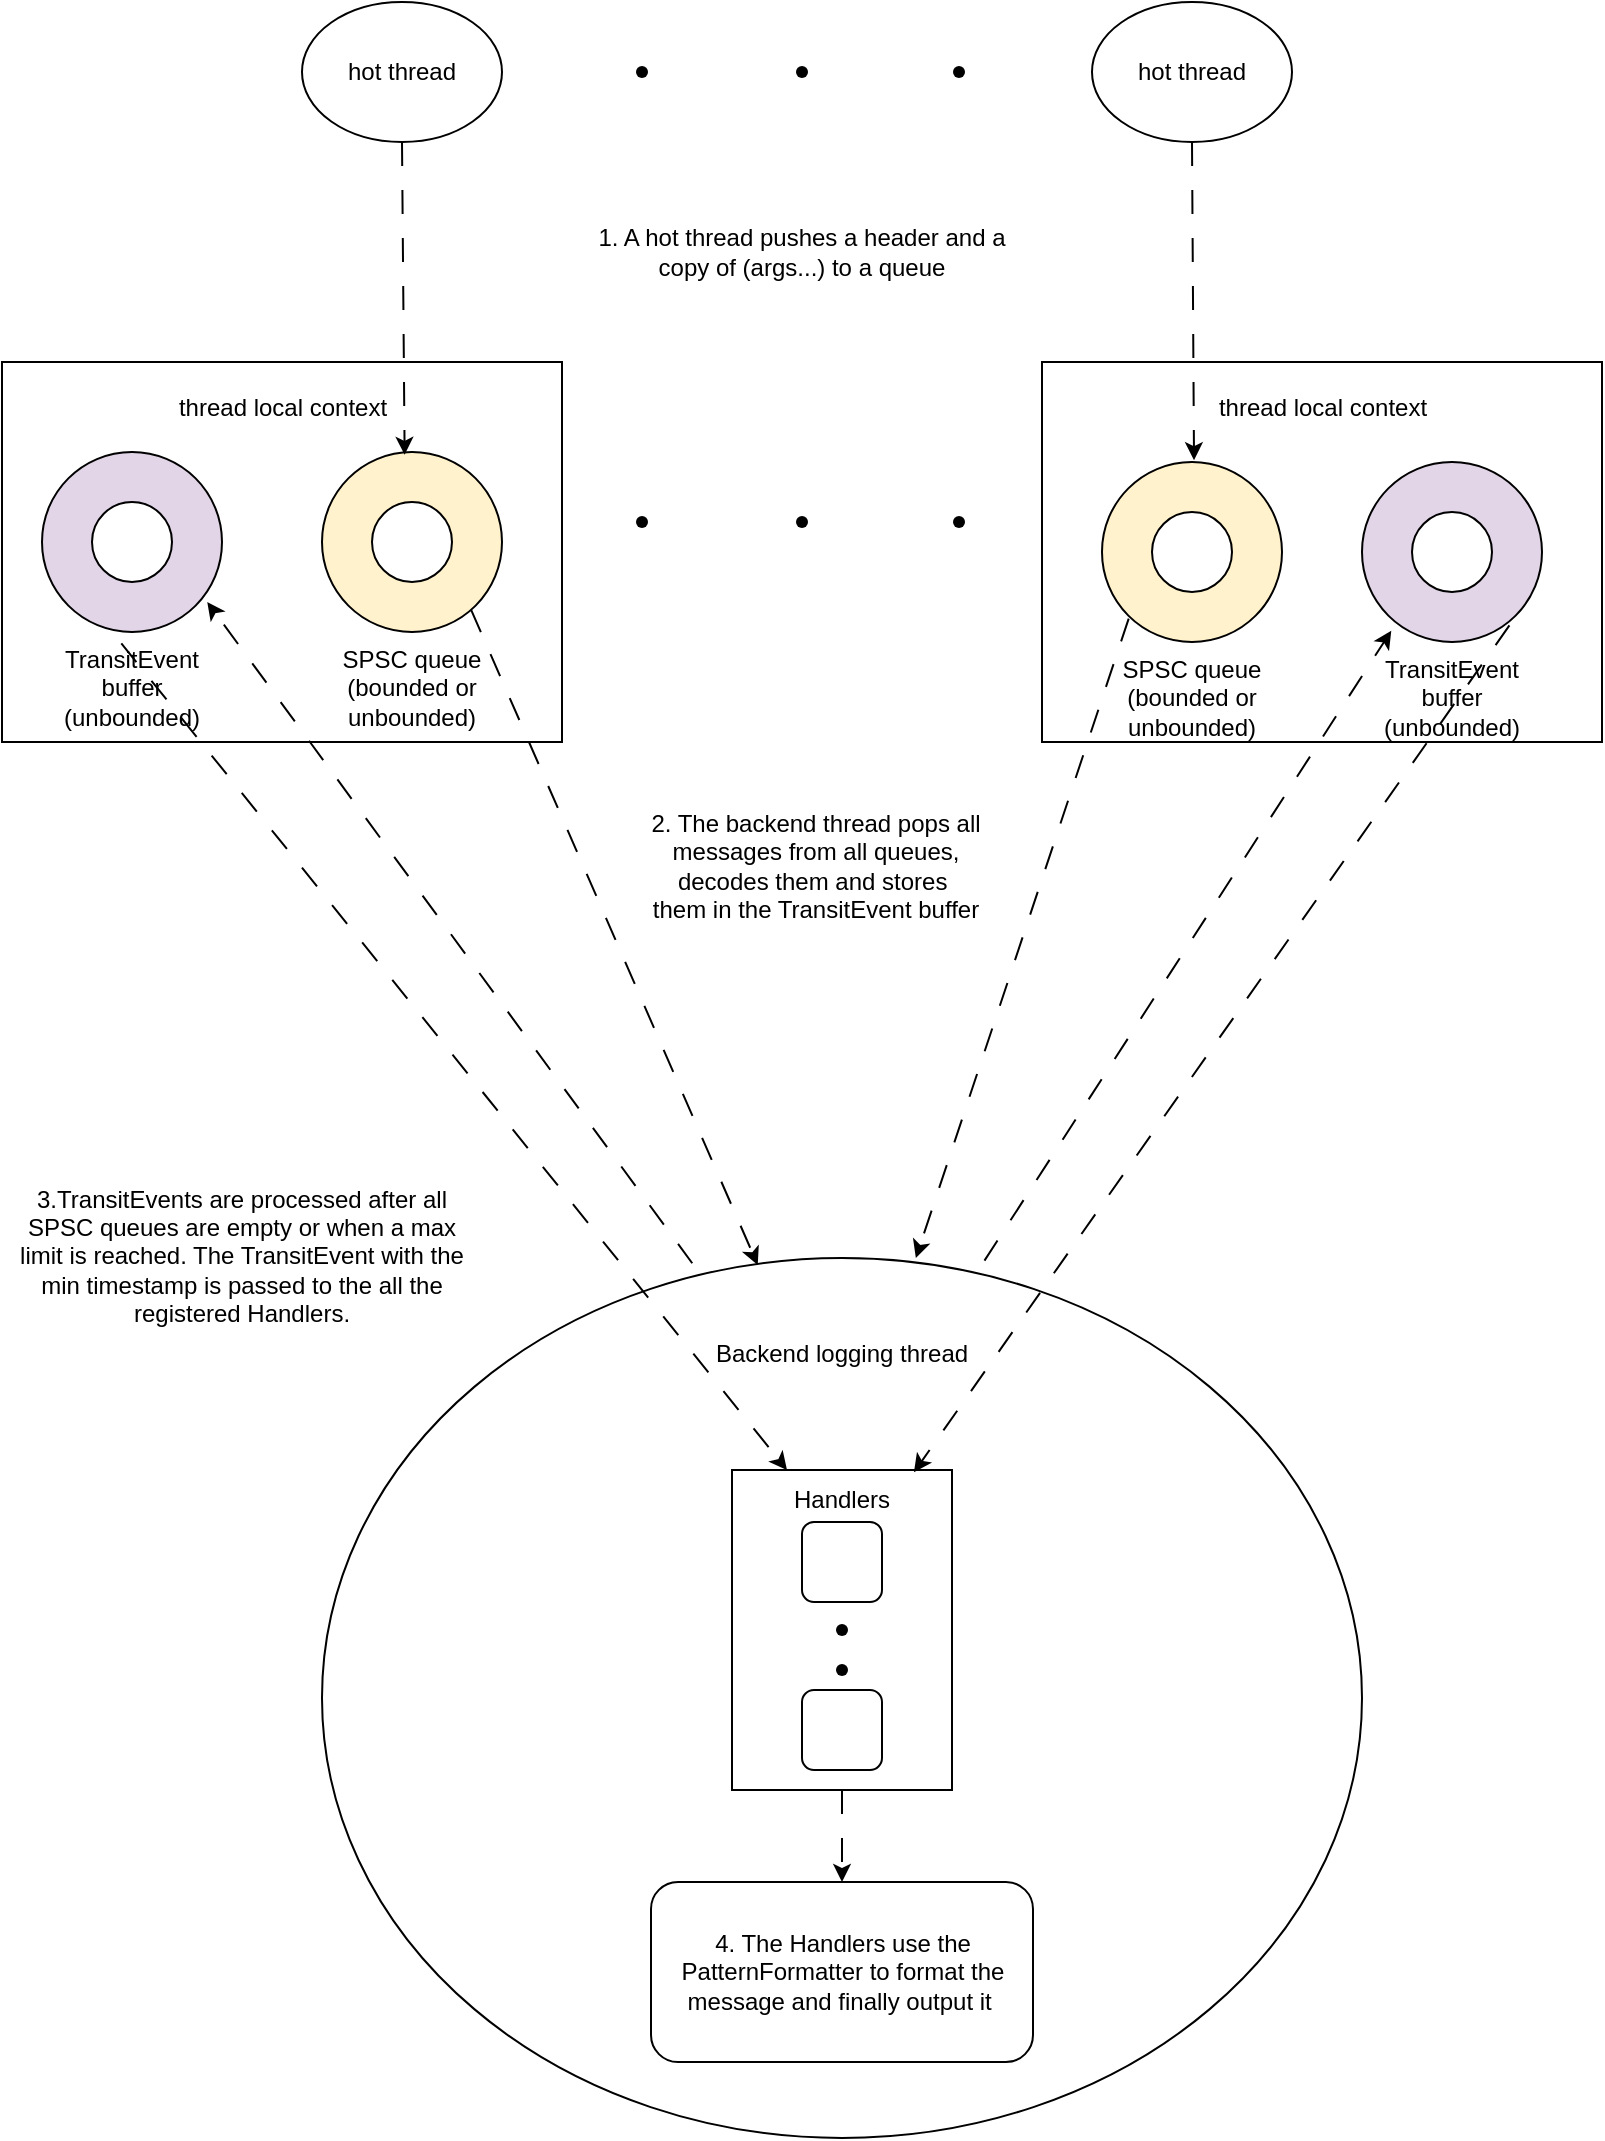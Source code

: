<mxfile version="20.8.13" type="github">
  <diagram name="Page-1" id="kLzpoFuRwS6fnHKDuZMH">
    <mxGraphModel dx="2963" dy="1640" grid="1" gridSize="12" guides="1" tooltips="1" connect="1" arrows="1" fold="1" page="1" pageScale="1" pageWidth="1000" pageHeight="1200" math="0" shadow="0">
      <root>
        <mxCell id="0" />
        <mxCell id="1" parent="0" />
        <mxCell id="BmINEKKr7EmUC2mtGokD-1" value="hot thread" style="ellipse;whiteSpace=wrap;html=1;" parent="1" vertex="1">
          <mxGeometry x="258" y="66" width="100" height="70" as="geometry" />
        </mxCell>
        <mxCell id="BmINEKKr7EmUC2mtGokD-2" value="hot thread" style="ellipse;whiteSpace=wrap;html=1;" parent="1" vertex="1">
          <mxGeometry x="653" y="66" width="100" height="70" as="geometry" />
        </mxCell>
        <mxCell id="BmINEKKr7EmUC2mtGokD-5" value="" style="shape=waypoint;sketch=0;fillStyle=solid;size=6;pointerEvents=1;points=[];fillColor=none;resizable=0;rotatable=0;perimeter=centerPerimeter;snapToPoint=1;" parent="1" vertex="1">
          <mxGeometry x="498" y="91" width="20" height="20" as="geometry" />
        </mxCell>
        <mxCell id="BmINEKKr7EmUC2mtGokD-6" value="" style="shape=waypoint;sketch=0;fillStyle=solid;size=6;pointerEvents=1;points=[];fillColor=none;resizable=0;rotatable=0;perimeter=centerPerimeter;snapToPoint=1;" parent="1" vertex="1">
          <mxGeometry x="576.5" y="91" width="20" height="20" as="geometry" />
        </mxCell>
        <mxCell id="BmINEKKr7EmUC2mtGokD-7" value="" style="shape=waypoint;sketch=0;fillStyle=solid;size=6;pointerEvents=1;points=[];fillColor=none;resizable=0;rotatable=0;perimeter=centerPerimeter;snapToPoint=1;" parent="1" vertex="1">
          <mxGeometry x="418" y="91" width="20" height="20" as="geometry" />
        </mxCell>
        <mxCell id="BmINEKKr7EmUC2mtGokD-10" value="thread local context&lt;br&gt;&lt;br&gt;&lt;br&gt;&lt;br&gt;&lt;br&gt;&lt;br&gt;&lt;br&gt;&lt;br&gt;&lt;br&gt;&lt;br&gt;&lt;br&gt;" style="verticalLabelPosition=middle;verticalAlign=middle;html=1;shape=mxgraph.basic.rect;fillColor2=none;strokeWidth=1;size=26.67;indent=5;labelPosition=center;align=center;" parent="1" vertex="1">
          <mxGeometry x="108" y="246" width="280" height="190" as="geometry" />
        </mxCell>
        <mxCell id="BmINEKKr7EmUC2mtGokD-14" value="SPSC queue&lt;br&gt;(bounded or unbounded)" style="verticalLabelPosition=bottom;verticalAlign=top;html=1;shape=mxgraph.basic.donut;dx=25;fillColor=#fff2cc;strokeColor=#000000;container=0;perimeterSpacing=1;labelPosition=center;align=center;whiteSpace=wrap;" parent="1" vertex="1">
          <mxGeometry x="268" y="291" width="90" height="90" as="geometry" />
        </mxCell>
        <mxCell id="BmINEKKr7EmUC2mtGokD-15" value="" style="endArrow=classic;html=1;rounded=0;exitX=0.5;exitY=1;exitDx=0;exitDy=0;dashed=1;dashPattern=12 12;labelPosition=left;verticalLabelPosition=top;align=right;verticalAlign=bottom;entryX=0.46;entryY=0.026;entryDx=0;entryDy=0;entryPerimeter=0;" parent="1" source="BmINEKKr7EmUC2mtGokD-1" target="BmINEKKr7EmUC2mtGokD-14" edge="1">
          <mxGeometry width="50" height="50" relative="1" as="geometry">
            <mxPoint x="458" y="306" as="sourcePoint" />
            <mxPoint x="478" y="266" as="targetPoint" />
          </mxGeometry>
        </mxCell>
        <mxCell id="BmINEKKr7EmUC2mtGokD-16" value="TransitEvent buffer (unbounded)" style="verticalLabelPosition=bottom;verticalAlign=top;html=1;shape=mxgraph.basic.donut;dx=25;fillColor=#e1d5e7;strokeColor=#000000;container=0;shadow=0;perimeterSpacing=1;whiteSpace=wrap;" parent="1" vertex="1">
          <mxGeometry x="128" y="291" width="90" height="90" as="geometry" />
        </mxCell>
        <mxCell id="BmINEKKr7EmUC2mtGokD-19" value="1. A hot thread pushes a header and a copy of (args...) to a queue" style="text;html=1;strokeColor=none;fillColor=none;align=center;verticalAlign=middle;whiteSpace=wrap;rounded=0;" parent="1" vertex="1">
          <mxGeometry x="403" y="176" width="210" height="30" as="geometry" />
        </mxCell>
        <mxCell id="BmINEKKr7EmUC2mtGokD-20" value="Backend logging thread&lt;br&gt;&lt;br&gt;&lt;br&gt;&lt;br&gt;&lt;br&gt;&lt;br&gt;&lt;br&gt;&lt;br&gt;&lt;br&gt;&lt;br&gt;&lt;br&gt;&lt;br&gt;&lt;br&gt;&lt;br&gt;&lt;br&gt;&lt;br&gt;&lt;br&gt;&lt;br&gt;&lt;br&gt;&lt;br&gt;&lt;br&gt;&lt;br&gt;&lt;br&gt;&lt;br&gt;&lt;br&gt;" style="ellipse;whiteSpace=wrap;html=1;shadow=0;sketch=0;strokeColor=#000000;" parent="1" vertex="1">
          <mxGeometry x="268" y="694" width="520" height="440" as="geometry" />
        </mxCell>
        <mxCell id="BmINEKKr7EmUC2mtGokD-24" value="thread local context&lt;br&gt;&lt;br&gt;&lt;br&gt;&lt;br&gt;&lt;br&gt;&lt;br&gt;&lt;br&gt;&lt;br&gt;&lt;br&gt;&lt;br&gt;&lt;br&gt;" style="verticalLabelPosition=middle;verticalAlign=middle;html=1;shape=mxgraph.basic.rect;fillColor2=none;strokeWidth=1;size=26.67;indent=5;labelPosition=center;align=center;" parent="1" vertex="1">
          <mxGeometry x="628" y="246" width="280" height="190" as="geometry" />
        </mxCell>
        <mxCell id="BmINEKKr7EmUC2mtGokD-25" value="SPSC queue&lt;br&gt;(bounded or unbounded)" style="verticalLabelPosition=bottom;verticalAlign=top;html=1;shape=mxgraph.basic.donut;dx=25;fillColor=#fff2cc;strokeColor=#000000;container=0;perimeterSpacing=1;labelPosition=center;align=center;whiteSpace=wrap;" parent="1" vertex="1">
          <mxGeometry x="658" y="296" width="90" height="90" as="geometry" />
        </mxCell>
        <mxCell id="BmINEKKr7EmUC2mtGokD-26" value="TransitEvent buffer (unbounded)" style="verticalLabelPosition=bottom;verticalAlign=top;html=1;shape=mxgraph.basic.donut;dx=25;fillColor=#e1d5e7;strokeColor=#000000;container=0;shadow=0;perimeterSpacing=1;whiteSpace=wrap;" parent="1" vertex="1">
          <mxGeometry x="788" y="296" width="90" height="90" as="geometry" />
        </mxCell>
        <mxCell id="BmINEKKr7EmUC2mtGokD-27" value="" style="endArrow=classic;html=1;rounded=0;exitX=0.5;exitY=1;exitDx=0;exitDy=0;dashed=1;dashPattern=12 12;labelPosition=left;verticalLabelPosition=top;align=right;verticalAlign=bottom;entryX=0.511;entryY=0.001;entryDx=0;entryDy=0;entryPerimeter=0;" parent="1" source="BmINEKKr7EmUC2mtGokD-2" target="BmINEKKr7EmUC2mtGokD-25" edge="1">
          <mxGeometry width="50" height="50" relative="1" as="geometry">
            <mxPoint x="388" y="171" as="sourcePoint" />
            <mxPoint x="340.086" y="300" as="targetPoint" />
          </mxGeometry>
        </mxCell>
        <mxCell id="BmINEKKr7EmUC2mtGokD-29" value="" style="shape=waypoint;sketch=0;fillStyle=solid;size=6;pointerEvents=1;points=[];fillColor=none;resizable=0;rotatable=0;perimeter=centerPerimeter;snapToPoint=1;" parent="1" vertex="1">
          <mxGeometry x="498" y="316" width="20" height="20" as="geometry" />
        </mxCell>
        <mxCell id="BmINEKKr7EmUC2mtGokD-31" value="" style="shape=waypoint;sketch=0;fillStyle=solid;size=6;pointerEvents=1;points=[];fillColor=none;resizable=0;rotatable=0;perimeter=centerPerimeter;snapToPoint=1;" parent="1" vertex="1">
          <mxGeometry x="576.5" y="316" width="20" height="20" as="geometry" />
        </mxCell>
        <mxCell id="BmINEKKr7EmUC2mtGokD-32" value="" style="shape=waypoint;sketch=0;fillStyle=solid;size=6;pointerEvents=1;points=[];fillColor=none;resizable=0;rotatable=0;perimeter=centerPerimeter;snapToPoint=1;" parent="1" vertex="1">
          <mxGeometry x="418" y="316" width="20" height="20" as="geometry" />
        </mxCell>
        <mxCell id="BmINEKKr7EmUC2mtGokD-34" value="2. The backend thread pops all messages from all queues, decodes them and stores&amp;nbsp;&lt;br&gt;them in the TransitEvent buffer" style="text;html=1;strokeColor=none;fillColor=none;align=center;verticalAlign=middle;whiteSpace=wrap;rounded=0;" parent="1" vertex="1">
          <mxGeometry x="418" y="456" width="194" height="84" as="geometry" />
        </mxCell>
        <mxCell id="BmINEKKr7EmUC2mtGokD-61" value="" style="rounded=0;whiteSpace=wrap;html=1;shadow=0;sketch=0;strokeColor=#000000;" parent="1" vertex="1">
          <mxGeometry x="473" y="800" width="110" height="160" as="geometry" />
        </mxCell>
        <mxCell id="BmINEKKr7EmUC2mtGokD-43" value="3.TransitEvents are processed after all SPSC queues are empty or when a max limit is reached. The TransitEvent with the min timestamp is passed to the all the registered Handlers." style="text;html=1;strokeColor=none;fillColor=none;align=center;verticalAlign=middle;whiteSpace=wrap;rounded=0;" parent="1" vertex="1">
          <mxGeometry x="108" y="648" width="240" height="90" as="geometry" />
        </mxCell>
        <mxCell id="BmINEKKr7EmUC2mtGokD-46" value="" style="rounded=1;whiteSpace=wrap;html=1;shadow=0;sketch=0;strokeColor=#000000;" parent="1" vertex="1">
          <mxGeometry x="508" y="910" width="40" height="40" as="geometry" />
        </mxCell>
        <mxCell id="BmINEKKr7EmUC2mtGokD-45" value="" style="rounded=1;whiteSpace=wrap;html=1;shadow=0;sketch=0;strokeColor=#000000;" parent="1" vertex="1">
          <mxGeometry x="508" y="826" width="40" height="40" as="geometry" />
        </mxCell>
        <mxCell id="BmINEKKr7EmUC2mtGokD-48" value="" style="shape=waypoint;sketch=0;fillStyle=solid;size=6;pointerEvents=1;points=[];fillColor=none;resizable=0;rotatable=0;perimeter=centerPerimeter;snapToPoint=1;" parent="1" vertex="1">
          <mxGeometry x="518" y="870" width="20" height="20" as="geometry" />
        </mxCell>
        <mxCell id="BmINEKKr7EmUC2mtGokD-49" value="" style="shape=waypoint;sketch=0;fillStyle=solid;size=6;pointerEvents=1;points=[];fillColor=none;resizable=0;rotatable=0;perimeter=centerPerimeter;snapToPoint=1;" parent="1" vertex="1">
          <mxGeometry x="518" y="890" width="20" height="20" as="geometry" />
        </mxCell>
        <mxCell id="BmINEKKr7EmUC2mtGokD-52" value="Handlers" style="text;html=1;strokeColor=none;fillColor=none;align=center;verticalAlign=middle;whiteSpace=wrap;rounded=0;" parent="1" vertex="1">
          <mxGeometry x="498" y="800" width="60" height="30" as="geometry" />
        </mxCell>
        <mxCell id="BmINEKKr7EmUC2mtGokD-53" value="" style="endArrow=classic;html=1;rounded=0;dashed=1;dashPattern=12 12;strokeColor=default;exitX=0.822;exitY=0.87;exitDx=0;exitDy=0;exitPerimeter=0;entryX=0.419;entryY=0.008;entryDx=0;entryDy=0;entryPerimeter=0;" parent="1" source="BmINEKKr7EmUC2mtGokD-14" target="BmINEKKr7EmUC2mtGokD-20" edge="1">
          <mxGeometry width="50" height="50" relative="1" as="geometry">
            <mxPoint x="458" y="516" as="sourcePoint" />
            <mxPoint x="538" y="666" as="targetPoint" />
          </mxGeometry>
        </mxCell>
        <mxCell id="BmINEKKr7EmUC2mtGokD-54" value="" style="endArrow=classic;html=1;rounded=0;dashed=1;dashPattern=12 12;strokeColor=default;exitX=0.156;exitY=0.862;exitDx=0;exitDy=0;exitPerimeter=0;entryX=0.571;entryY=0;entryDx=0;entryDy=0;entryPerimeter=0;" parent="1" source="BmINEKKr7EmUC2mtGokD-25" target="BmINEKKr7EmUC2mtGokD-20" edge="1">
          <mxGeometry width="50" height="50" relative="1" as="geometry">
            <mxPoint x="321.988" y="392" as="sourcePoint" />
            <mxPoint x="598" y="666" as="targetPoint" />
          </mxGeometry>
        </mxCell>
        <mxCell id="BmINEKKr7EmUC2mtGokD-56" value="" style="endArrow=classic;html=1;rounded=0;dashed=1;dashPattern=12 12;strokeColor=default;entryX=0.909;entryY=0.826;entryDx=0;entryDy=0;entryPerimeter=0;exitX=0.356;exitY=0.006;exitDx=0;exitDy=0;exitPerimeter=0;" parent="1" source="BmINEKKr7EmUC2mtGokD-20" target="BmINEKKr7EmUC2mtGokD-16" edge="1">
          <mxGeometry width="50" height="50" relative="1" as="geometry">
            <mxPoint x="518" y="666" as="sourcePoint" />
            <mxPoint x="508" y="466" as="targetPoint" />
          </mxGeometry>
        </mxCell>
        <mxCell id="BmINEKKr7EmUC2mtGokD-57" value="" style="endArrow=classic;html=1;rounded=0;dashed=1;dashPattern=12 12;strokeColor=default;entryX=0.17;entryY=0.928;entryDx=0;entryDy=0;entryPerimeter=0;exitX=0.637;exitY=0.003;exitDx=0;exitDy=0;exitPerimeter=0;" parent="1" source="BmINEKKr7EmUC2mtGokD-20" target="BmINEKKr7EmUC2mtGokD-26" edge="1">
          <mxGeometry width="50" height="50" relative="1" as="geometry">
            <mxPoint x="568" y="656" as="sourcePoint" />
            <mxPoint x="220.628" y="375.992" as="targetPoint" />
          </mxGeometry>
        </mxCell>
        <mxCell id="BmINEKKr7EmUC2mtGokD-58" value="" style="endArrow=classic;html=1;rounded=0;dashed=1;dashPattern=12 12;strokeColor=default;exitX=0.442;exitY=1.051;exitDx=0;exitDy=0;exitPerimeter=0;entryX=0.25;entryY=0;entryDx=0;entryDy=0;" parent="1" source="BmINEKKr7EmUC2mtGokD-16" target="BmINEKKr7EmUC2mtGokD-61" edge="1">
          <mxGeometry width="50" height="50" relative="1" as="geometry">
            <mxPoint x="352.624" y="380.04" as="sourcePoint" />
            <mxPoint x="488" y="826" as="targetPoint" />
          </mxGeometry>
        </mxCell>
        <mxCell id="BmINEKKr7EmUC2mtGokD-59" value="" style="endArrow=classic;html=1;rounded=0;dashed=1;dashPattern=12 12;strokeColor=default;exitX=0.812;exitY=0.899;exitDx=0;exitDy=0;exitPerimeter=0;entryX=0.827;entryY=0.007;entryDx=0;entryDy=0;entryPerimeter=0;" parent="1" source="BmINEKKr7EmUC2mtGokD-26" target="BmINEKKr7EmUC2mtGokD-61" edge="1">
          <mxGeometry width="50" height="50" relative="1" as="geometry">
            <mxPoint x="177.664" y="396.692" as="sourcePoint" />
            <mxPoint x="508" y="826" as="targetPoint" />
          </mxGeometry>
        </mxCell>
        <mxCell id="BmINEKKr7EmUC2mtGokD-62" value="" style="endArrow=classic;html=1;rounded=0;dashed=1;dashPattern=12 12;strokeColor=default;exitX=0.5;exitY=1;exitDx=0;exitDy=0;" parent="1" source="BmINEKKr7EmUC2mtGokD-61" target="BmINEKKr7EmUC2mtGokD-65" edge="1">
          <mxGeometry width="50" height="50" relative="1" as="geometry">
            <mxPoint x="458" y="766" as="sourcePoint" />
            <mxPoint x="502" y="1036" as="targetPoint" />
          </mxGeometry>
        </mxCell>
        <mxCell id="BmINEKKr7EmUC2mtGokD-65" value="4. The Handlers use the PatternFormatter to format the message and finally output it&amp;nbsp;" style="rounded=1;whiteSpace=wrap;html=1;shadow=0;sketch=0;strokeColor=#000000;" parent="1" vertex="1">
          <mxGeometry x="432.5" y="1006" width="191" height="90" as="geometry" />
        </mxCell>
      </root>
    </mxGraphModel>
  </diagram>
</mxfile>
